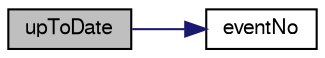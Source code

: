 digraph "upToDate"
{
  bgcolor="transparent";
  edge [fontname="FreeSans",fontsize="10",labelfontname="FreeSans",labelfontsize="10"];
  node [fontname="FreeSans",fontsize="10",shape=record];
  rankdir="LR";
  Node1655 [label="upToDate",height=0.2,width=0.4,color="black", fillcolor="grey75", style="filled", fontcolor="black"];
  Node1655 -> Node1656 [color="midnightblue",fontsize="10",style="solid",fontname="FreeSans"];
  Node1656 [label="eventNo",height=0.2,width=0.4,color="black",URL="$a26334.html#aa4d939002d22c5305ff45ae87e2ecdba",tooltip="Event number at last update. "];
}
